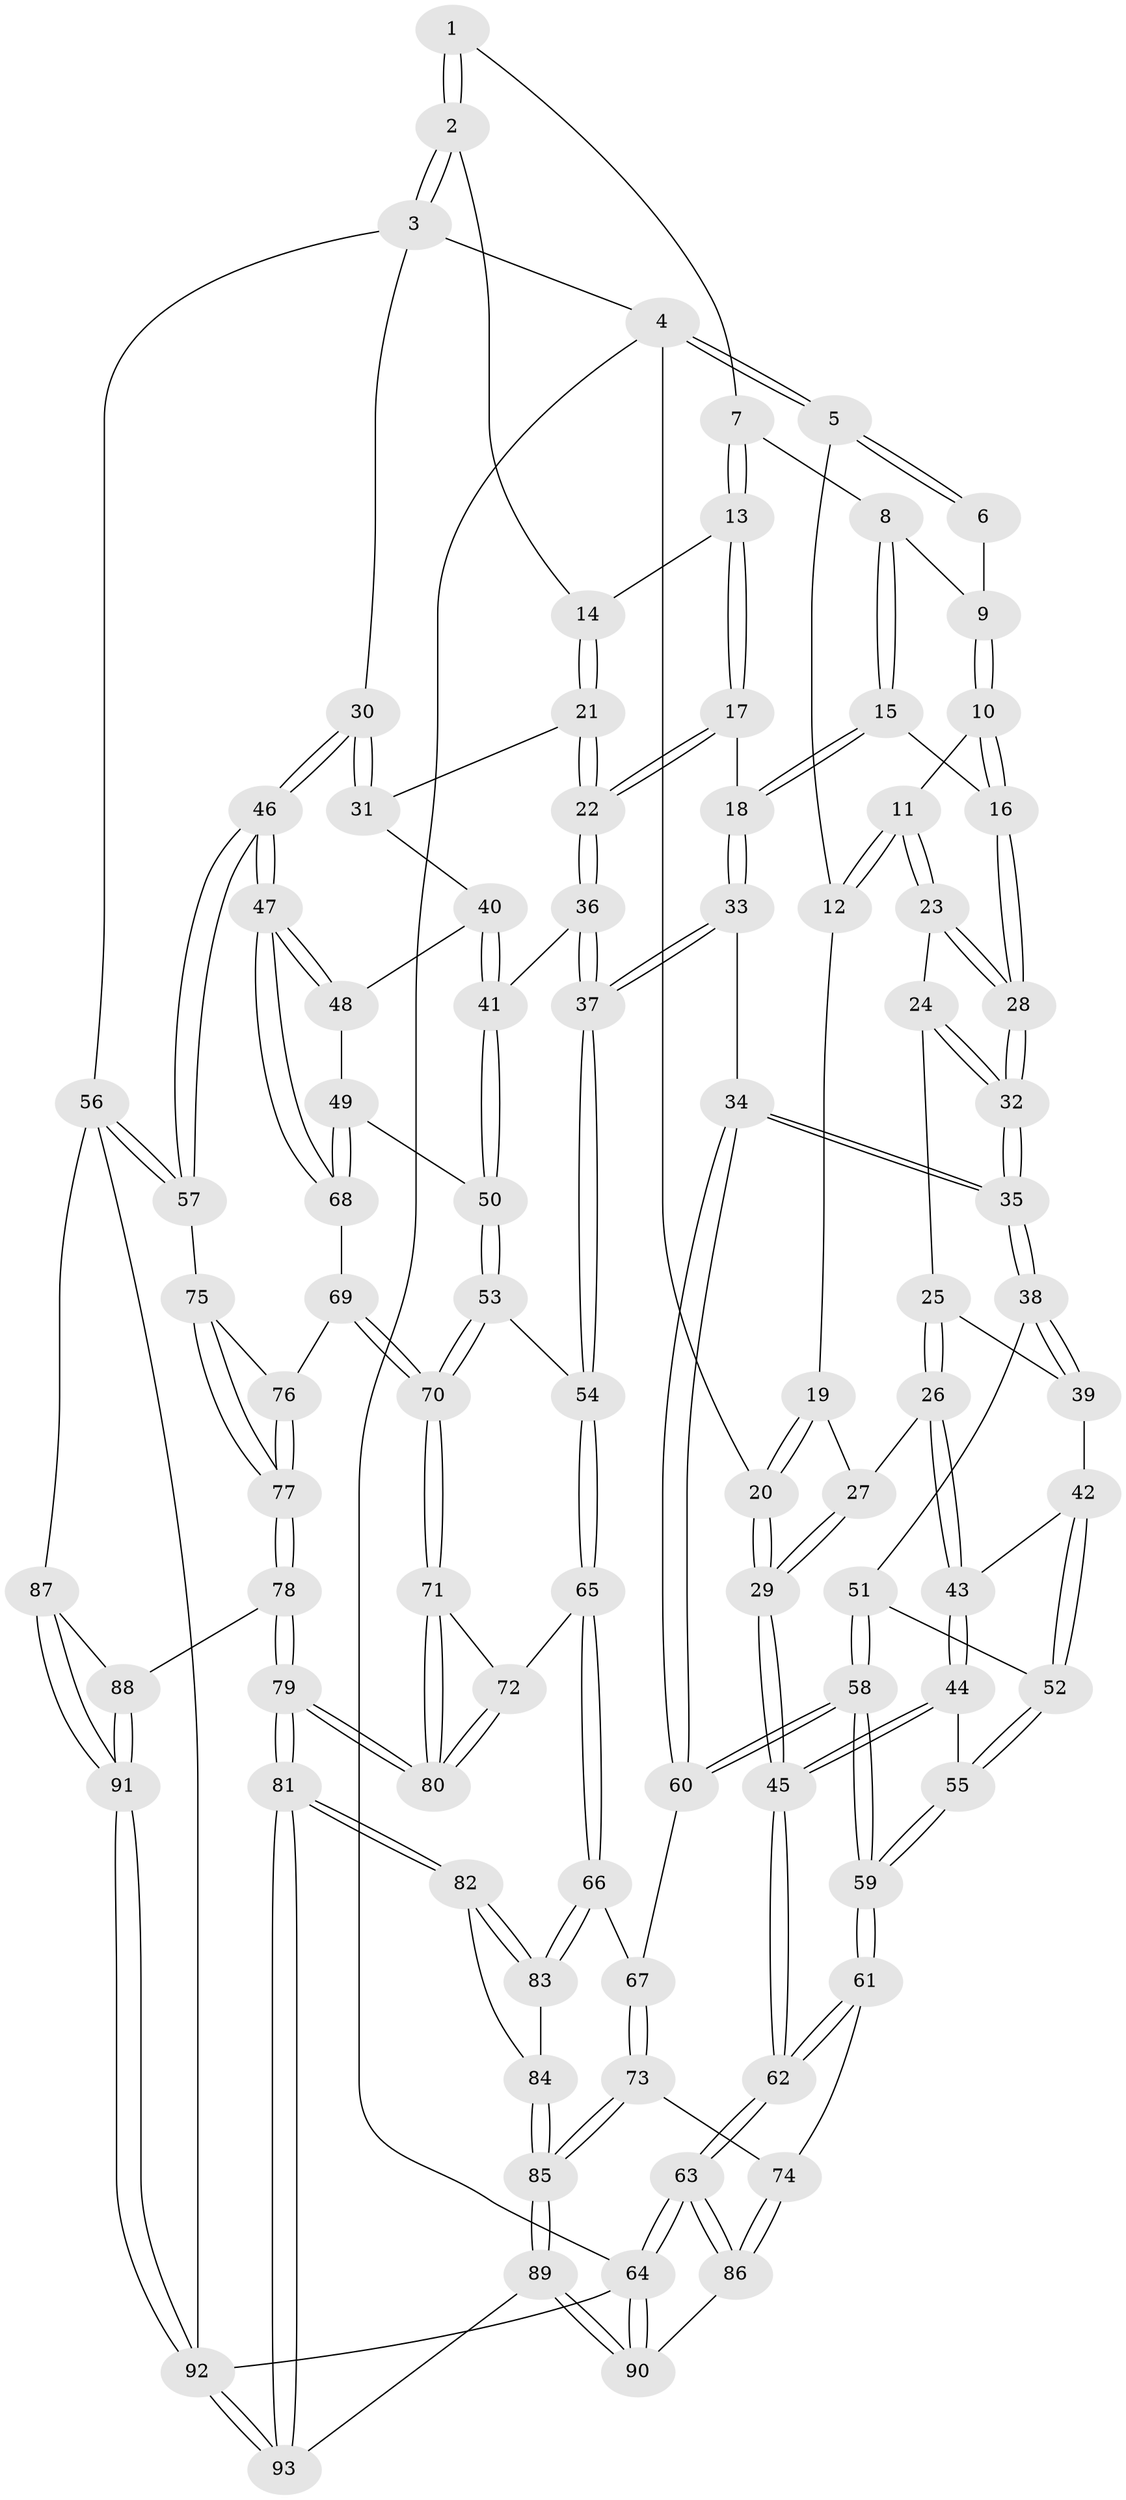 // Generated by graph-tools (version 1.1) at 2025/51/03/09/25 03:51:00]
// undirected, 93 vertices, 229 edges
graph export_dot {
graph [start="1"]
  node [color=gray90,style=filled];
  1 [pos="+0.4139954157462259+0"];
  2 [pos="+1+0"];
  3 [pos="+1+0"];
  4 [pos="+0+0"];
  5 [pos="+0.019685862029892587+0"];
  6 [pos="+0.20651975004873838+0"];
  7 [pos="+0.5135700079316787+0.1309494233679442"];
  8 [pos="+0.4759768151511314+0.1567110998405349"];
  9 [pos="+0.29046587315821176+0"];
  10 [pos="+0.3348527522947881+0.18234746856248563"];
  11 [pos="+0.16617703559801753+0.20225104424519144"];
  12 [pos="+0.11951677920294385+0.09135750698397549"];
  13 [pos="+0.6080485154152842+0.14123137191747429"];
  14 [pos="+0.6972841496540896+0.09959760335858032"];
  15 [pos="+0.45641876657704095+0.18469599145865545"];
  16 [pos="+0.37871342926565893+0.245527633442773"];
  17 [pos="+0.5741253534072884+0.28872801942958226"];
  18 [pos="+0.569491784300212+0.29050477819530784"];
  19 [pos="+0.046325798368504784+0.25586755401619476"];
  20 [pos="+0+0"];
  21 [pos="+0.7014878884880836+0.3096719505854913"];
  22 [pos="+0.684409810331816+0.339554198296356"];
  23 [pos="+0.16634116124903783+0.20418815056793868"];
  24 [pos="+0.16164450872491695+0.2443012888463732"];
  25 [pos="+0.15190743836535606+0.2940869555302616"];
  26 [pos="+0.11210712290139627+0.3131451238135667"];
  27 [pos="+0.05243190073537997+0.2753624022185143"];
  28 [pos="+0.37268693526024266+0.2861578003000449"];
  29 [pos="+0+0.3622137381313598"];
  30 [pos="+1+0"];
  31 [pos="+0.8558729609621445+0.2583104166279009"];
  32 [pos="+0.37271615454877866+0.29301408994968103"];
  33 [pos="+0.4338700951767042+0.3987922021464617"];
  34 [pos="+0.38349493677603536+0.3701644885861052"];
  35 [pos="+0.3766077485095073+0.36323446084081457"];
  36 [pos="+0.6858728185111176+0.3468126608244849"];
  37 [pos="+0.4906297085168832+0.4859499089845821"];
  38 [pos="+0.35368277446495666+0.3658465251471793"];
  39 [pos="+0.17937414196656162+0.3162707203542406"];
  40 [pos="+0.832775848820941+0.3560811091070527"];
  41 [pos="+0.7016051794843784+0.36957506909551874"];
  42 [pos="+0.1793505573001335+0.4034204991244587"];
  43 [pos="+0.059189656584122834+0.39546718368634126"];
  44 [pos="+0.03961197535165215+0.4186006693373813"];
  45 [pos="+0+0.43132114892893064"];
  46 [pos="+1+0.5056074881800987"];
  47 [pos="+1+0.5022079746020046"];
  48 [pos="+0.8426844726786313+0.37944738722843613"];
  49 [pos="+0.7727351019600085+0.4912683617345485"];
  50 [pos="+0.7249425346667826+0.46142838768650773"];
  51 [pos="+0.21260796158857995+0.45345887352299596"];
  52 [pos="+0.19156798196062244+0.4371077991843772"];
  53 [pos="+0.5521027171662488+0.548317653362886"];
  54 [pos="+0.5104163796177885+0.5473968264666098"];
  55 [pos="+0.06759880131991103+0.4456702277610298"];
  56 [pos="+1+0.8128257605876886"];
  57 [pos="+1+0.6249110486864579"];
  58 [pos="+0.1910335278748317+0.6105813715213507"];
  59 [pos="+0.1601799830773275+0.6244121874050473"];
  60 [pos="+0.246348544077919+0.6101253153058535"];
  61 [pos="+0.09355373480033567+0.6982540352056501"];
  62 [pos="+0+0.6901398330984336"];
  63 [pos="+0+1"];
  64 [pos="+0+1"];
  65 [pos="+0.47188753285745577+0.6254157276380936"];
  66 [pos="+0.4608728777509334+0.6360953125578706"];
  67 [pos="+0.3249686217774682+0.6374911255127906"];
  68 [pos="+0.787676070612821+0.5110377777137605"];
  69 [pos="+0.7577894471102053+0.6478563093102785"];
  70 [pos="+0.7444466502932365+0.6564305629078668"];
  71 [pos="+0.7193858084330318+0.7159614318219854"];
  72 [pos="+0.5536852356831384+0.6815038970519008"];
  73 [pos="+0.2918809427433673+0.849343050612148"];
  74 [pos="+0.1310109514226886+0.7670647430333797"];
  75 [pos="+1+0.6670377609137332"];
  76 [pos="+0.8359726024547868+0.6668001739226139"];
  77 [pos="+0.839384958809676+0.8478538934663203"];
  78 [pos="+0.8152325214922114+0.8801526447654772"];
  79 [pos="+0.698441756788368+0.9079742622646798"];
  80 [pos="+0.6984148439506442+0.9072594230924027"];
  81 [pos="+0.6869908031674924+0.922731679300389"];
  82 [pos="+0.604888577037908+0.8864287275509503"];
  83 [pos="+0.4583492194355718+0.7039675341372195"];
  84 [pos="+0.36594409747475226+0.8806545387326851"];
  85 [pos="+0.33920865874928824+0.8991428071381379"];
  86 [pos="+0.1081249845041823+0.8857780556204551"];
  87 [pos="+0.9736828237540583+0.9107207503947785"];
  88 [pos="+0.8940483802020677+0.9121314305092467"];
  89 [pos="+0.29172508780236994+1"];
  90 [pos="+0.2510715672053749+1"];
  91 [pos="+0.9496784947418871+1"];
  92 [pos="+0.9828031156030584+1"];
  93 [pos="+0.6496871052146588+1"];
  1 -- 2;
  1 -- 2;
  1 -- 7;
  2 -- 3;
  2 -- 3;
  2 -- 14;
  3 -- 4;
  3 -- 30;
  3 -- 56;
  4 -- 5;
  4 -- 5;
  4 -- 20;
  4 -- 64;
  5 -- 6;
  5 -- 6;
  5 -- 12;
  6 -- 9;
  7 -- 8;
  7 -- 13;
  7 -- 13;
  8 -- 9;
  8 -- 15;
  8 -- 15;
  9 -- 10;
  9 -- 10;
  10 -- 11;
  10 -- 16;
  10 -- 16;
  11 -- 12;
  11 -- 12;
  11 -- 23;
  11 -- 23;
  12 -- 19;
  13 -- 14;
  13 -- 17;
  13 -- 17;
  14 -- 21;
  14 -- 21;
  15 -- 16;
  15 -- 18;
  15 -- 18;
  16 -- 28;
  16 -- 28;
  17 -- 18;
  17 -- 22;
  17 -- 22;
  18 -- 33;
  18 -- 33;
  19 -- 20;
  19 -- 20;
  19 -- 27;
  20 -- 29;
  20 -- 29;
  21 -- 22;
  21 -- 22;
  21 -- 31;
  22 -- 36;
  22 -- 36;
  23 -- 24;
  23 -- 28;
  23 -- 28;
  24 -- 25;
  24 -- 32;
  24 -- 32;
  25 -- 26;
  25 -- 26;
  25 -- 39;
  26 -- 27;
  26 -- 43;
  26 -- 43;
  27 -- 29;
  27 -- 29;
  28 -- 32;
  28 -- 32;
  29 -- 45;
  29 -- 45;
  30 -- 31;
  30 -- 31;
  30 -- 46;
  30 -- 46;
  31 -- 40;
  32 -- 35;
  32 -- 35;
  33 -- 34;
  33 -- 37;
  33 -- 37;
  34 -- 35;
  34 -- 35;
  34 -- 60;
  34 -- 60;
  35 -- 38;
  35 -- 38;
  36 -- 37;
  36 -- 37;
  36 -- 41;
  37 -- 54;
  37 -- 54;
  38 -- 39;
  38 -- 39;
  38 -- 51;
  39 -- 42;
  40 -- 41;
  40 -- 41;
  40 -- 48;
  41 -- 50;
  41 -- 50;
  42 -- 43;
  42 -- 52;
  42 -- 52;
  43 -- 44;
  43 -- 44;
  44 -- 45;
  44 -- 45;
  44 -- 55;
  45 -- 62;
  45 -- 62;
  46 -- 47;
  46 -- 47;
  46 -- 57;
  46 -- 57;
  47 -- 48;
  47 -- 48;
  47 -- 68;
  47 -- 68;
  48 -- 49;
  49 -- 50;
  49 -- 68;
  49 -- 68;
  50 -- 53;
  50 -- 53;
  51 -- 52;
  51 -- 58;
  51 -- 58;
  52 -- 55;
  52 -- 55;
  53 -- 54;
  53 -- 70;
  53 -- 70;
  54 -- 65;
  54 -- 65;
  55 -- 59;
  55 -- 59;
  56 -- 57;
  56 -- 57;
  56 -- 87;
  56 -- 92;
  57 -- 75;
  58 -- 59;
  58 -- 59;
  58 -- 60;
  58 -- 60;
  59 -- 61;
  59 -- 61;
  60 -- 67;
  61 -- 62;
  61 -- 62;
  61 -- 74;
  62 -- 63;
  62 -- 63;
  63 -- 64;
  63 -- 64;
  63 -- 86;
  63 -- 86;
  64 -- 92;
  64 -- 90;
  64 -- 90;
  65 -- 66;
  65 -- 66;
  65 -- 72;
  66 -- 67;
  66 -- 83;
  66 -- 83;
  67 -- 73;
  67 -- 73;
  68 -- 69;
  69 -- 70;
  69 -- 70;
  69 -- 76;
  70 -- 71;
  70 -- 71;
  71 -- 72;
  71 -- 80;
  71 -- 80;
  72 -- 80;
  72 -- 80;
  73 -- 74;
  73 -- 85;
  73 -- 85;
  74 -- 86;
  74 -- 86;
  75 -- 76;
  75 -- 77;
  75 -- 77;
  76 -- 77;
  76 -- 77;
  77 -- 78;
  77 -- 78;
  78 -- 79;
  78 -- 79;
  78 -- 88;
  79 -- 80;
  79 -- 80;
  79 -- 81;
  79 -- 81;
  81 -- 82;
  81 -- 82;
  81 -- 93;
  81 -- 93;
  82 -- 83;
  82 -- 83;
  82 -- 84;
  83 -- 84;
  84 -- 85;
  84 -- 85;
  85 -- 89;
  85 -- 89;
  86 -- 90;
  87 -- 88;
  87 -- 91;
  87 -- 91;
  88 -- 91;
  88 -- 91;
  89 -- 90;
  89 -- 90;
  89 -- 93;
  91 -- 92;
  91 -- 92;
  92 -- 93;
  92 -- 93;
}
